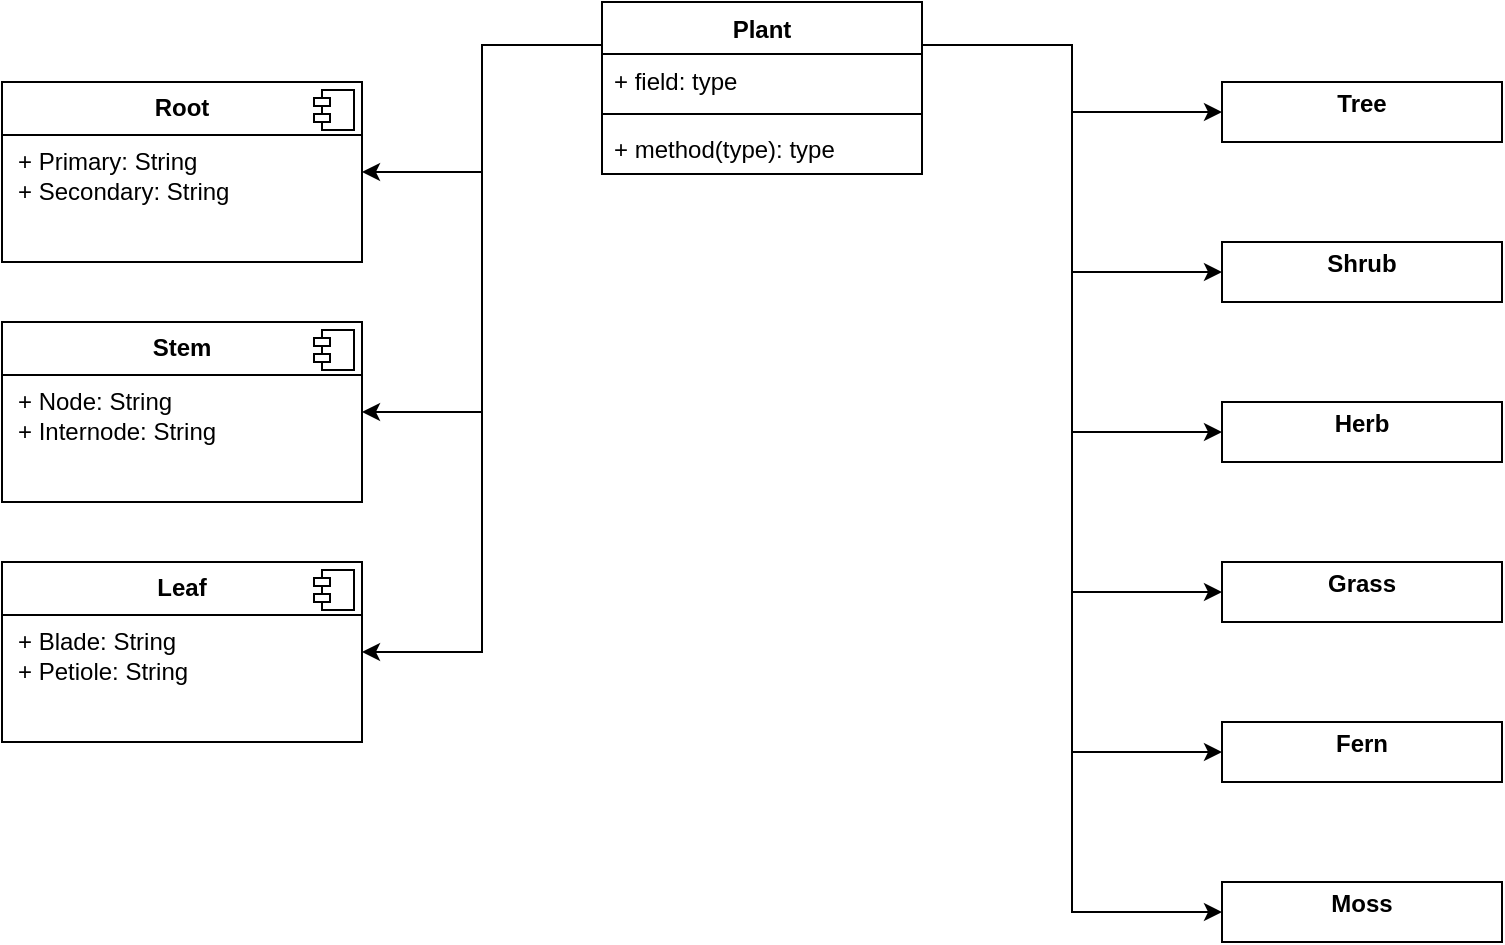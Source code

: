 <mxfile version="24.7.1" type="github">
  <diagram name="Page-1" id="VjkzVlEo3QvM0czJA58e">
    <mxGraphModel dx="1720" dy="743" grid="1" gridSize="10" guides="1" tooltips="1" connect="1" arrows="1" fold="1" page="1" pageScale="1" pageWidth="850" pageHeight="1100" math="0" shadow="0">
      <root>
        <mxCell id="0" />
        <mxCell id="1" parent="0" />
        <mxCell id="TVJf72NeX_mqUF37j2xX-37" value="&lt;p style=&quot;margin:0px;margin-top:6px;text-align:center;&quot;&gt;&lt;b&gt;Root&lt;/b&gt;&lt;/p&gt;&lt;hr size=&quot;1&quot; style=&quot;border-style:solid;&quot;&gt;&lt;p style=&quot;margin:0px;margin-left:8px;&quot;&gt;+ Primary: String&lt;br&gt;+ Secondary: String&lt;/p&gt;" style="align=left;overflow=fill;html=1;dropTarget=0;whiteSpace=wrap;" vertex="1" parent="1">
          <mxGeometry x="20" y="40" width="180" height="90" as="geometry" />
        </mxCell>
        <mxCell id="TVJf72NeX_mqUF37j2xX-38" value="" style="shape=component;jettyWidth=8;jettyHeight=4;" vertex="1" parent="TVJf72NeX_mqUF37j2xX-37">
          <mxGeometry x="1" width="20" height="20" relative="1" as="geometry">
            <mxPoint x="-24" y="4" as="offset" />
          </mxGeometry>
        </mxCell>
        <mxCell id="TVJf72NeX_mqUF37j2xX-48" style="edgeStyle=orthogonalEdgeStyle;rounded=0;orthogonalLoop=1;jettySize=auto;html=1;exitX=0;exitY=0.25;exitDx=0;exitDy=0;entryX=1;entryY=0.5;entryDx=0;entryDy=0;" edge="1" parent="1" source="TVJf72NeX_mqUF37j2xX-39" target="TVJf72NeX_mqUF37j2xX-37">
          <mxGeometry relative="1" as="geometry" />
        </mxCell>
        <mxCell id="TVJf72NeX_mqUF37j2xX-57" style="edgeStyle=orthogonalEdgeStyle;rounded=0;orthogonalLoop=1;jettySize=auto;html=1;exitX=1;exitY=0.25;exitDx=0;exitDy=0;entryX=0;entryY=0.5;entryDx=0;entryDy=0;" edge="1" parent="1" source="TVJf72NeX_mqUF37j2xX-39" target="TVJf72NeX_mqUF37j2xX-51">
          <mxGeometry relative="1" as="geometry" />
        </mxCell>
        <mxCell id="TVJf72NeX_mqUF37j2xX-61" style="edgeStyle=orthogonalEdgeStyle;rounded=0;orthogonalLoop=1;jettySize=auto;html=1;exitX=0;exitY=0.25;exitDx=0;exitDy=0;entryX=1;entryY=0.5;entryDx=0;entryDy=0;" edge="1" parent="1" source="TVJf72NeX_mqUF37j2xX-39" target="TVJf72NeX_mqUF37j2xX-43">
          <mxGeometry relative="1" as="geometry" />
        </mxCell>
        <mxCell id="TVJf72NeX_mqUF37j2xX-62" style="edgeStyle=orthogonalEdgeStyle;rounded=0;orthogonalLoop=1;jettySize=auto;html=1;exitX=0;exitY=0.25;exitDx=0;exitDy=0;entryX=1;entryY=0.5;entryDx=0;entryDy=0;" edge="1" parent="1" source="TVJf72NeX_mqUF37j2xX-39" target="TVJf72NeX_mqUF37j2xX-45">
          <mxGeometry relative="1" as="geometry" />
        </mxCell>
        <mxCell id="TVJf72NeX_mqUF37j2xX-63" style="edgeStyle=orthogonalEdgeStyle;rounded=0;orthogonalLoop=1;jettySize=auto;html=1;exitX=1;exitY=0.25;exitDx=0;exitDy=0;entryX=0;entryY=0.5;entryDx=0;entryDy=0;" edge="1" parent="1" source="TVJf72NeX_mqUF37j2xX-39" target="TVJf72NeX_mqUF37j2xX-52">
          <mxGeometry relative="1" as="geometry" />
        </mxCell>
        <mxCell id="TVJf72NeX_mqUF37j2xX-64" style="edgeStyle=orthogonalEdgeStyle;rounded=0;orthogonalLoop=1;jettySize=auto;html=1;exitX=1;exitY=0.25;exitDx=0;exitDy=0;entryX=0;entryY=0.5;entryDx=0;entryDy=0;" edge="1" parent="1" source="TVJf72NeX_mqUF37j2xX-39" target="TVJf72NeX_mqUF37j2xX-53">
          <mxGeometry relative="1" as="geometry" />
        </mxCell>
        <mxCell id="TVJf72NeX_mqUF37j2xX-65" style="edgeStyle=orthogonalEdgeStyle;rounded=0;orthogonalLoop=1;jettySize=auto;html=1;exitX=1;exitY=0.25;exitDx=0;exitDy=0;entryX=0;entryY=0.5;entryDx=0;entryDy=0;" edge="1" parent="1" source="TVJf72NeX_mqUF37j2xX-39" target="TVJf72NeX_mqUF37j2xX-54">
          <mxGeometry relative="1" as="geometry" />
        </mxCell>
        <mxCell id="TVJf72NeX_mqUF37j2xX-66" style="edgeStyle=orthogonalEdgeStyle;rounded=0;orthogonalLoop=1;jettySize=auto;html=1;exitX=1;exitY=0.25;exitDx=0;exitDy=0;entryX=0;entryY=0.5;entryDx=0;entryDy=0;" edge="1" parent="1" source="TVJf72NeX_mqUF37j2xX-39" target="TVJf72NeX_mqUF37j2xX-55">
          <mxGeometry relative="1" as="geometry" />
        </mxCell>
        <mxCell id="TVJf72NeX_mqUF37j2xX-67" style="edgeStyle=orthogonalEdgeStyle;rounded=0;orthogonalLoop=1;jettySize=auto;html=1;exitX=1;exitY=0.25;exitDx=0;exitDy=0;entryX=0;entryY=0.5;entryDx=0;entryDy=0;" edge="1" parent="1" source="TVJf72NeX_mqUF37j2xX-39" target="TVJf72NeX_mqUF37j2xX-56">
          <mxGeometry relative="1" as="geometry" />
        </mxCell>
        <mxCell id="TVJf72NeX_mqUF37j2xX-39" value="Plant" style="swimlane;fontStyle=1;align=center;verticalAlign=top;childLayout=stackLayout;horizontal=1;startSize=26;horizontalStack=0;resizeParent=1;resizeParentMax=0;resizeLast=0;collapsible=1;marginBottom=0;whiteSpace=wrap;html=1;" vertex="1" parent="1">
          <mxGeometry x="320" width="160" height="86" as="geometry" />
        </mxCell>
        <mxCell id="TVJf72NeX_mqUF37j2xX-40" value="+ field: type" style="text;strokeColor=none;fillColor=none;align=left;verticalAlign=top;spacingLeft=4;spacingRight=4;overflow=hidden;rotatable=0;points=[[0,0.5],[1,0.5]];portConstraint=eastwest;whiteSpace=wrap;html=1;" vertex="1" parent="TVJf72NeX_mqUF37j2xX-39">
          <mxGeometry y="26" width="160" height="26" as="geometry" />
        </mxCell>
        <mxCell id="TVJf72NeX_mqUF37j2xX-41" value="" style="line;strokeWidth=1;fillColor=none;align=left;verticalAlign=middle;spacingTop=-1;spacingLeft=3;spacingRight=3;rotatable=0;labelPosition=right;points=[];portConstraint=eastwest;strokeColor=inherit;" vertex="1" parent="TVJf72NeX_mqUF37j2xX-39">
          <mxGeometry y="52" width="160" height="8" as="geometry" />
        </mxCell>
        <mxCell id="TVJf72NeX_mqUF37j2xX-42" value="+ method(type): type" style="text;strokeColor=none;fillColor=none;align=left;verticalAlign=top;spacingLeft=4;spacingRight=4;overflow=hidden;rotatable=0;points=[[0,0.5],[1,0.5]];portConstraint=eastwest;whiteSpace=wrap;html=1;" vertex="1" parent="TVJf72NeX_mqUF37j2xX-39">
          <mxGeometry y="60" width="160" height="26" as="geometry" />
        </mxCell>
        <mxCell id="TVJf72NeX_mqUF37j2xX-43" value="&lt;p style=&quot;margin:0px;margin-top:6px;text-align:center;&quot;&gt;&lt;b&gt;Stem&lt;/b&gt;&lt;/p&gt;&lt;hr size=&quot;1&quot; style=&quot;border-style:solid;&quot;&gt;&lt;p style=&quot;margin:0px;margin-left:8px;&quot;&gt;+ Node: String&lt;br&gt;+ Internode: String&lt;/p&gt;" style="align=left;overflow=fill;html=1;dropTarget=0;whiteSpace=wrap;" vertex="1" parent="1">
          <mxGeometry x="20" y="160" width="180" height="90" as="geometry" />
        </mxCell>
        <mxCell id="TVJf72NeX_mqUF37j2xX-44" value="" style="shape=component;jettyWidth=8;jettyHeight=4;" vertex="1" parent="TVJf72NeX_mqUF37j2xX-43">
          <mxGeometry x="1" width="20" height="20" relative="1" as="geometry">
            <mxPoint x="-24" y="4" as="offset" />
          </mxGeometry>
        </mxCell>
        <mxCell id="TVJf72NeX_mqUF37j2xX-45" value="&lt;p style=&quot;margin:0px;margin-top:6px;text-align:center;&quot;&gt;&lt;b&gt;Leaf&lt;/b&gt;&lt;/p&gt;&lt;hr size=&quot;1&quot; style=&quot;border-style:solid;&quot;&gt;&lt;p style=&quot;margin:0px;margin-left:8px;&quot;&gt;+ Blade: String&lt;br&gt;+ Petiole: String&lt;/p&gt;" style="align=left;overflow=fill;html=1;dropTarget=0;whiteSpace=wrap;" vertex="1" parent="1">
          <mxGeometry x="20" y="280" width="180" height="90" as="geometry" />
        </mxCell>
        <mxCell id="TVJf72NeX_mqUF37j2xX-46" value="" style="shape=component;jettyWidth=8;jettyHeight=4;" vertex="1" parent="TVJf72NeX_mqUF37j2xX-45">
          <mxGeometry x="1" width="20" height="20" relative="1" as="geometry">
            <mxPoint x="-24" y="4" as="offset" />
          </mxGeometry>
        </mxCell>
        <mxCell id="TVJf72NeX_mqUF37j2xX-51" value="&lt;p style=&quot;margin:0px;margin-top:4px;text-align:center;&quot;&gt;&lt;b&gt;Tree&lt;/b&gt;&lt;/p&gt;" style="verticalAlign=top;align=left;overflow=fill;html=1;whiteSpace=wrap;" vertex="1" parent="1">
          <mxGeometry x="630" y="40" width="140" height="30" as="geometry" />
        </mxCell>
        <mxCell id="TVJf72NeX_mqUF37j2xX-52" value="&lt;p style=&quot;margin:0px;margin-top:4px;text-align:center;&quot;&gt;&lt;b&gt;Shrub&lt;/b&gt;&lt;/p&gt;" style="verticalAlign=top;align=left;overflow=fill;html=1;whiteSpace=wrap;" vertex="1" parent="1">
          <mxGeometry x="630" y="120" width="140" height="30" as="geometry" />
        </mxCell>
        <mxCell id="TVJf72NeX_mqUF37j2xX-53" value="&lt;p style=&quot;margin:0px;margin-top:4px;text-align:center;&quot;&gt;&lt;b&gt;Herb&lt;/b&gt;&lt;/p&gt;" style="verticalAlign=top;align=left;overflow=fill;html=1;whiteSpace=wrap;" vertex="1" parent="1">
          <mxGeometry x="630" y="200" width="140" height="30" as="geometry" />
        </mxCell>
        <mxCell id="TVJf72NeX_mqUF37j2xX-54" value="&lt;p style=&quot;margin:0px;margin-top:4px;text-align:center;&quot;&gt;&lt;b&gt;Grass&lt;/b&gt;&lt;/p&gt;" style="verticalAlign=top;align=left;overflow=fill;html=1;whiteSpace=wrap;" vertex="1" parent="1">
          <mxGeometry x="630" y="280" width="140" height="30" as="geometry" />
        </mxCell>
        <mxCell id="TVJf72NeX_mqUF37j2xX-55" value="&lt;p style=&quot;margin:0px;margin-top:4px;text-align:center;&quot;&gt;&lt;b&gt;Fern&lt;/b&gt;&lt;/p&gt;" style="verticalAlign=top;align=left;overflow=fill;html=1;whiteSpace=wrap;" vertex="1" parent="1">
          <mxGeometry x="630" y="360" width="140" height="30" as="geometry" />
        </mxCell>
        <mxCell id="TVJf72NeX_mqUF37j2xX-56" value="&lt;p style=&quot;margin:0px;margin-top:4px;text-align:center;&quot;&gt;&lt;b&gt;Moss&lt;/b&gt;&lt;/p&gt;" style="verticalAlign=top;align=left;overflow=fill;html=1;whiteSpace=wrap;" vertex="1" parent="1">
          <mxGeometry x="630" y="440" width="140" height="30" as="geometry" />
        </mxCell>
      </root>
    </mxGraphModel>
  </diagram>
</mxfile>
